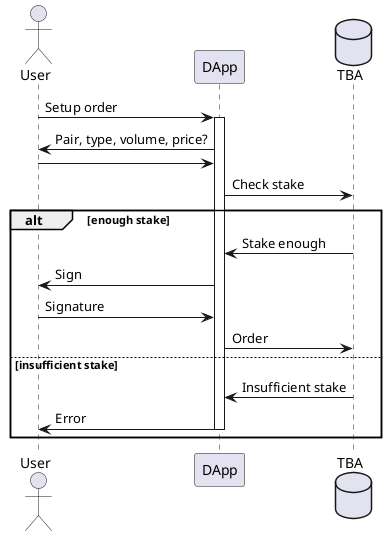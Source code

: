 @startuml

actor User
participant DApp
database TBA

User -> DApp : Setup order
activate DApp
User <- DApp : Pair, type, volume, price?
User -> DApp
DApp -> TBA : Check stake
alt enough stake
  DApp <- TBA : Stake enough
  User <- DApp : Sign
  User -> DApp : Signature
  DApp -> TBA : Order
else insufficient stake
  DApp <- TBA : Insufficient stake
  User <- DApp : Error
  deactivate DApp
end

@enduml
